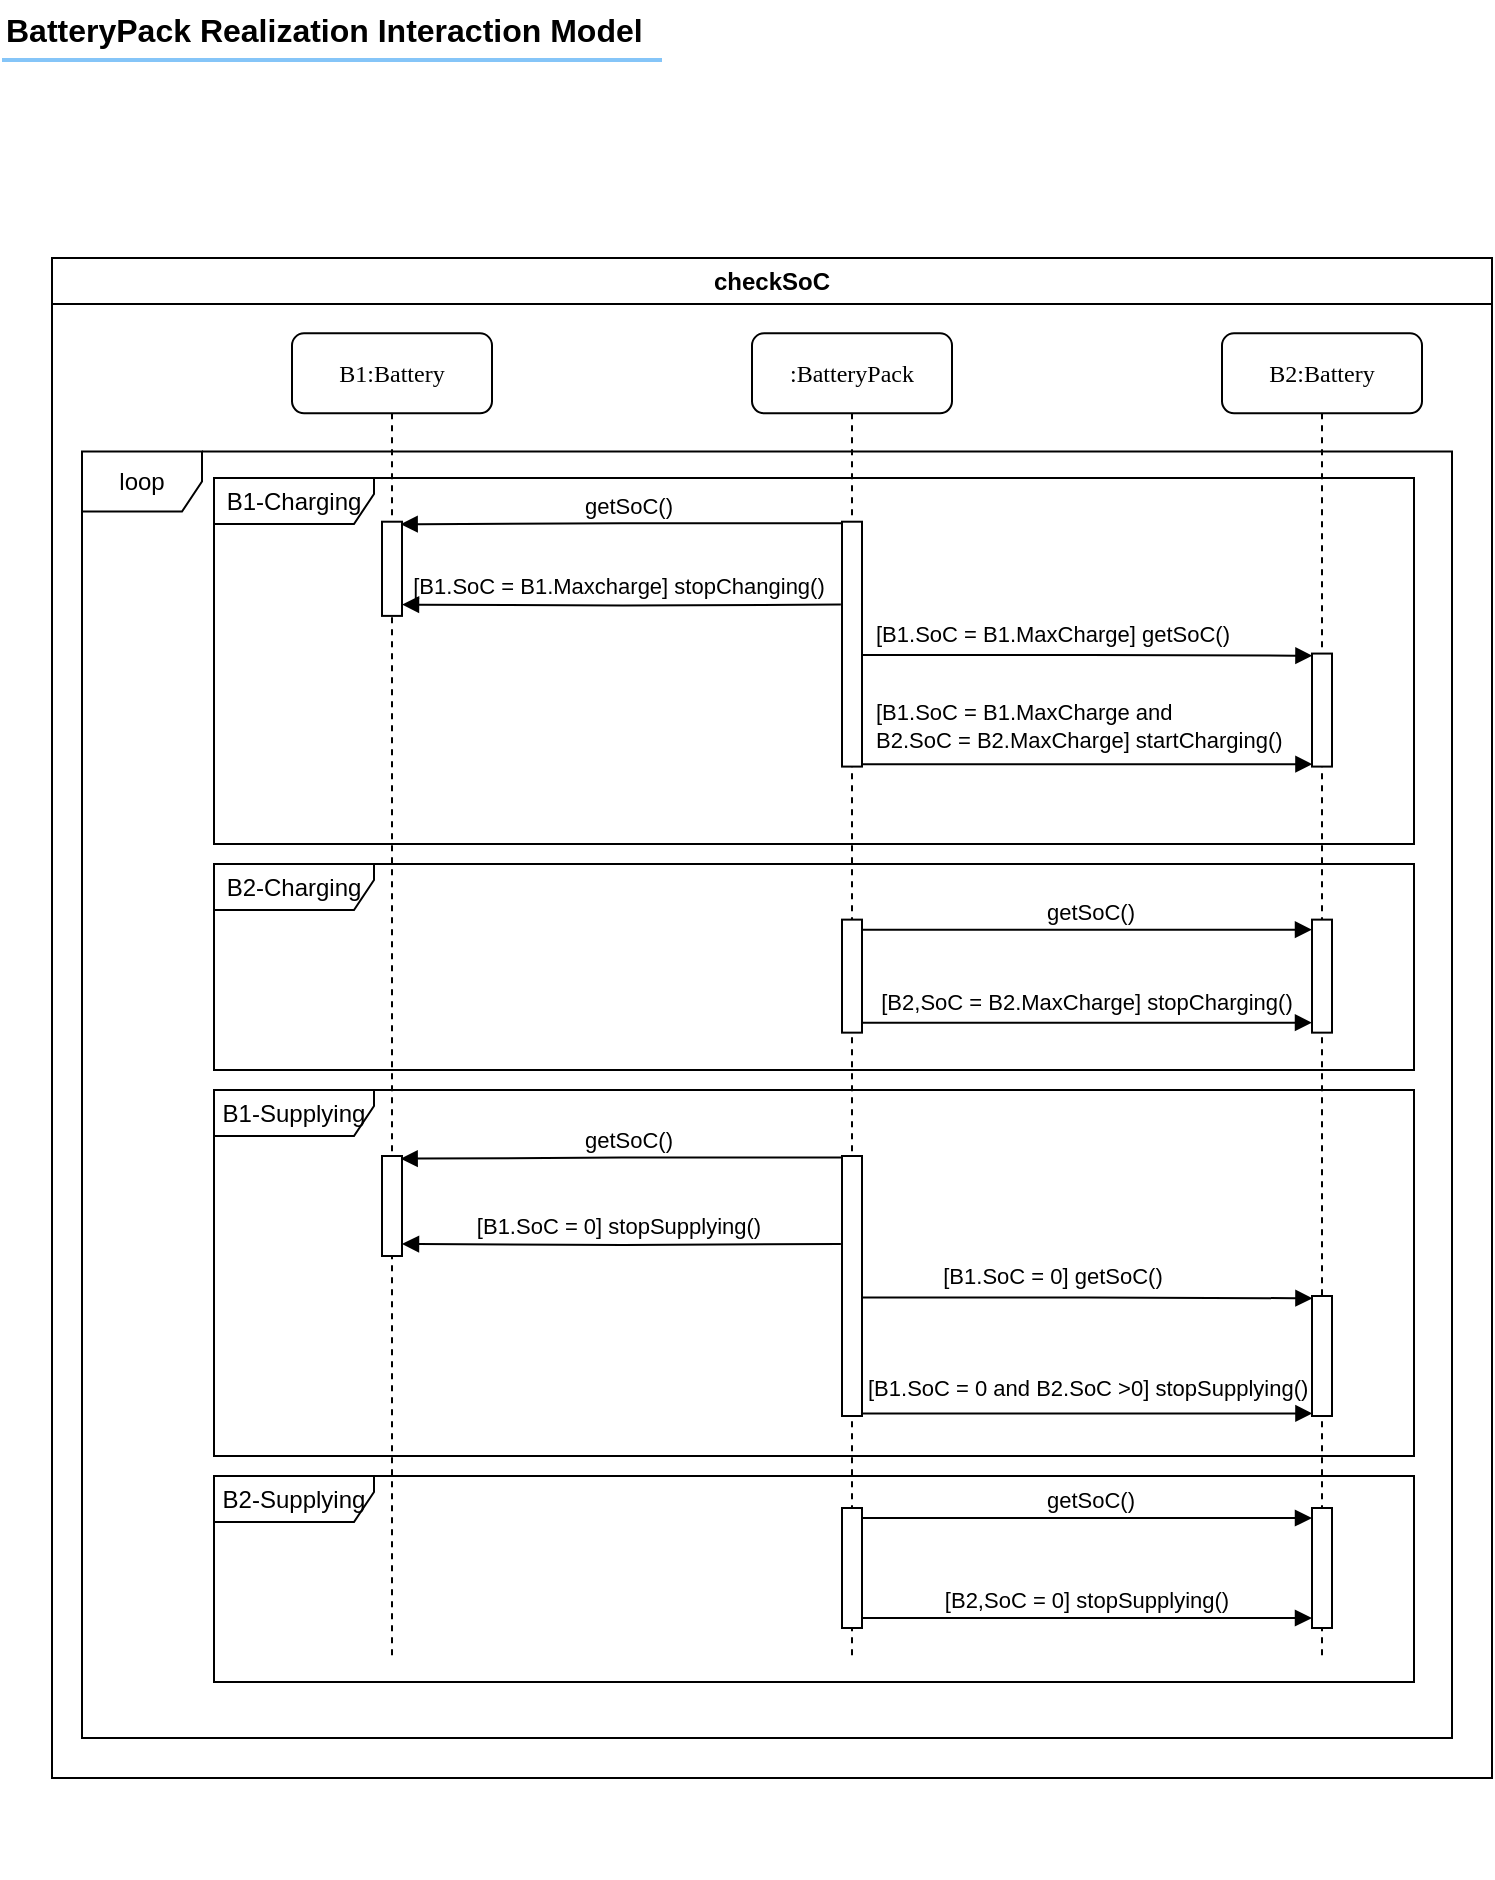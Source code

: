 <mxfile version="26.0.6">
  <diagram name="Page-1" id="OIZB1IzfGnqWNxISPh1V">
    <mxGraphModel dx="1289" dy="690" grid="1" gridSize="10" guides="1" tooltips="1" connect="1" arrows="1" fold="1" page="1" pageScale="1" pageWidth="850" pageHeight="1100" math="0" shadow="0">
      <root>
        <mxCell id="0" />
        <mxCell id="1" parent="0" />
        <mxCell id="MrhDUD2E3tZPDghcdG8x-24" value="" style="group" parent="1" vertex="1" connectable="0">
          <mxGeometry x="65" y="169" width="720" height="810" as="geometry" />
        </mxCell>
        <mxCell id="MrhDUD2E3tZPDghcdG8x-25" value=":BatteryPack" style="shape=umlLifeline;perimeter=lifelinePerimeter;whiteSpace=wrap;html=1;container=1;collapsible=0;recursiveResize=0;outlineConnect=0;rounded=1;shadow=0;comic=0;labelBackgroundColor=none;strokeWidth=1;fontFamily=Verdana;fontSize=12;align=center;" parent="MrhDUD2E3tZPDghcdG8x-24" vertex="1">
          <mxGeometry x="350" y="37.67" width="100" height="662.33" as="geometry" />
        </mxCell>
        <mxCell id="MrhDUD2E3tZPDghcdG8x-26" value="" style="html=1;points=[];perimeter=orthogonalPerimeter;rounded=0;shadow=0;comic=0;labelBackgroundColor=none;strokeWidth=1;fontFamily=Verdana;fontSize=12;align=center;" parent="MrhDUD2E3tZPDghcdG8x-25" vertex="1">
          <mxGeometry x="45" y="94.186" width="10" height="122.442" as="geometry" />
        </mxCell>
        <mxCell id="MrhDUD2E3tZPDghcdG8x-27" value="B1:Battery" style="shape=umlLifeline;perimeter=lifelinePerimeter;whiteSpace=wrap;html=1;container=1;collapsible=0;recursiveResize=0;outlineConnect=0;rounded=1;shadow=0;comic=0;labelBackgroundColor=none;strokeWidth=1;fontFamily=Verdana;fontSize=12;align=center;" parent="MrhDUD2E3tZPDghcdG8x-24" vertex="1">
          <mxGeometry x="120" y="37.67" width="100" height="662.33" as="geometry" />
        </mxCell>
        <mxCell id="MrhDUD2E3tZPDghcdG8x-28" value="" style="html=1;points=[];perimeter=orthogonalPerimeter;rounded=0;shadow=0;comic=0;labelBackgroundColor=none;strokeWidth=1;fontFamily=Verdana;fontSize=12;align=center;" parent="MrhDUD2E3tZPDghcdG8x-27" vertex="1">
          <mxGeometry x="45" y="94.186" width="10" height="47.093" as="geometry" />
        </mxCell>
        <mxCell id="MrhDUD2E3tZPDghcdG8x-29" value="B2:Battery" style="shape=umlLifeline;perimeter=lifelinePerimeter;whiteSpace=wrap;html=1;container=1;collapsible=0;recursiveResize=0;outlineConnect=0;rounded=1;shadow=0;comic=0;labelBackgroundColor=none;strokeWidth=1;fontFamily=Verdana;fontSize=12;align=center;" parent="MrhDUD2E3tZPDghcdG8x-24" vertex="1">
          <mxGeometry x="585" y="37.67" width="100" height="662.33" as="geometry" />
        </mxCell>
        <mxCell id="MrhDUD2E3tZPDghcdG8x-30" value="" style="html=1;points=[];perimeter=orthogonalPerimeter;rounded=0;shadow=0;comic=0;labelBackgroundColor=none;strokeWidth=1;fontFamily=Verdana;fontSize=12;align=center;" parent="MrhDUD2E3tZPDghcdG8x-29" vertex="1">
          <mxGeometry x="45" y="160.116" width="10" height="56.512" as="geometry" />
        </mxCell>
        <mxCell id="MrhDUD2E3tZPDghcdG8x-31" value="checkSoC" style="swimlane;whiteSpace=wrap;html=1;" parent="MrhDUD2E3tZPDghcdG8x-24" vertex="1">
          <mxGeometry width="720" height="760" as="geometry" />
        </mxCell>
        <mxCell id="MrhDUD2E3tZPDghcdG8x-32" value="loop" style="shape=umlFrame;whiteSpace=wrap;html=1;pointerEvents=0;" parent="MrhDUD2E3tZPDghcdG8x-31" vertex="1">
          <mxGeometry x="15" y="96.77" width="685" height="643.23" as="geometry" />
        </mxCell>
        <mxCell id="MrhDUD2E3tZPDghcdG8x-33" value="" style="html=1;points=[[0,0,0,0,5],[0,1,0,0,-5],[1,0,0,0,5],[1,1,0,0,-5]];perimeter=orthogonalPerimeter;outlineConnect=0;targetShapes=umlLifeline;portConstraint=eastwest;newEdgeStyle={&quot;curved&quot;:0,&quot;rounded&quot;:0};" parent="MrhDUD2E3tZPDghcdG8x-31" vertex="1">
          <mxGeometry x="395" y="330.814" width="10" height="56.512" as="geometry" />
        </mxCell>
        <mxCell id="MrhDUD2E3tZPDghcdG8x-34" value="" style="html=1;points=[[0,0,0,0,5],[0,1,0,0,-5],[1,0,0,0,5],[1,1,0,0,-5]];perimeter=orthogonalPerimeter;outlineConnect=0;targetShapes=umlLifeline;portConstraint=eastwest;newEdgeStyle={&quot;curved&quot;:0,&quot;rounded&quot;:0};" parent="MrhDUD2E3tZPDghcdG8x-31" vertex="1">
          <mxGeometry x="630" y="330.814" width="10" height="56.512" as="geometry" />
        </mxCell>
        <mxCell id="MrhDUD2E3tZPDghcdG8x-35" value="" style="endArrow=block;endFill=1;endSize=6;html=1;rounded=0;exitX=1;exitY=0;exitDx=0;exitDy=5;exitPerimeter=0;entryX=0;entryY=0;entryDx=0;entryDy=5;entryPerimeter=0;strokeColor=default;align=center;verticalAlign=middle;fontFamily=Helvetica;fontSize=11;fontColor=default;labelBackgroundColor=default;" parent="MrhDUD2E3tZPDghcdG8x-31" source="MrhDUD2E3tZPDghcdG8x-33" target="MrhDUD2E3tZPDghcdG8x-34" edge="1">
          <mxGeometry width="160" relative="1" as="geometry">
            <mxPoint x="410" y="359.07" as="sourcePoint" />
            <mxPoint x="570" y="359.07" as="targetPoint" />
          </mxGeometry>
        </mxCell>
        <mxCell id="MrhDUD2E3tZPDghcdG8x-36" value="getSoC()" style="edgeLabel;html=1;align=center;verticalAlign=middle;resizable=0;points=[];labelBackgroundColor=none;" parent="MrhDUD2E3tZPDghcdG8x-35" vertex="1" connectable="0">
          <mxGeometry x="0.012" y="1" relative="1" as="geometry">
            <mxPoint y="-8" as="offset" />
          </mxGeometry>
        </mxCell>
        <mxCell id="MrhDUD2E3tZPDghcdG8x-37" value="" style="endArrow=block;endFill=1;endSize=6;html=1;rounded=0;exitX=1;exitY=1;exitDx=0;exitDy=-5;exitPerimeter=0;entryX=0;entryY=1;entryDx=0;entryDy=-5;entryPerimeter=0;strokeColor=default;align=center;verticalAlign=middle;fontFamily=Helvetica;fontSize=11;fontColor=default;labelBackgroundColor=default;" parent="MrhDUD2E3tZPDghcdG8x-31" source="MrhDUD2E3tZPDghcdG8x-33" target="MrhDUD2E3tZPDghcdG8x-34" edge="1">
          <mxGeometry width="160" relative="1" as="geometry">
            <mxPoint x="410" y="377.907" as="sourcePoint" />
            <mxPoint x="570" y="377.907" as="targetPoint" />
          </mxGeometry>
        </mxCell>
        <mxCell id="MrhDUD2E3tZPDghcdG8x-38" value="[B2,SoC = B2.MaxCharge] stopCharging()" style="edgeLabel;html=1;align=center;verticalAlign=middle;resizable=0;points=[];labelBackgroundColor=none;" parent="MrhDUD2E3tZPDghcdG8x-37" vertex="1" connectable="0">
          <mxGeometry x="-0.007" relative="1" as="geometry">
            <mxPoint y="-11" as="offset" />
          </mxGeometry>
        </mxCell>
        <mxCell id="MrhDUD2E3tZPDghcdG8x-50" value="B1-Charging" style="shape=umlFrame;whiteSpace=wrap;html=1;pointerEvents=0;width=80;height=23;" parent="MrhDUD2E3tZPDghcdG8x-31" vertex="1">
          <mxGeometry x="81" y="110.0" width="600" height="183" as="geometry" />
        </mxCell>
        <mxCell id="MrhDUD2E3tZPDghcdG8x-75" value="B2-Charging" style="shape=umlFrame;whiteSpace=wrap;html=1;pointerEvents=0;width=80;height=23;" parent="MrhDUD2E3tZPDghcdG8x-31" vertex="1">
          <mxGeometry x="81" y="303" width="600" height="103" as="geometry" />
        </mxCell>
        <mxCell id="MrhDUD2E3tZPDghcdG8x-115" value="B1-Supplying" style="shape=umlFrame;whiteSpace=wrap;html=1;pointerEvents=0;width=80;height=23;" parent="MrhDUD2E3tZPDghcdG8x-31" vertex="1">
          <mxGeometry x="81" y="416" width="600" height="183" as="geometry" />
        </mxCell>
        <mxCell id="MrhDUD2E3tZPDghcdG8x-130" style="edgeStyle=orthogonalEdgeStyle;rounded=0;orthogonalLoop=1;jettySize=auto;html=1;entryX=0.933;entryY=0.027;entryDx=0;entryDy=0;entryPerimeter=0;exitX=-0.041;exitY=0.006;exitDx=0;exitDy=0;exitPerimeter=0;endArrow=block;endFill=1;" parent="MrhDUD2E3tZPDghcdG8x-31" source="MrhDUD2E3tZPDghcdG8x-127" target="MrhDUD2E3tZPDghcdG8x-128" edge="1">
          <mxGeometry relative="1" as="geometry">
            <Array as="points">
              <mxPoint x="285" y="450" />
            </Array>
          </mxGeometry>
        </mxCell>
        <mxCell id="MrhDUD2E3tZPDghcdG8x-131" value="getSoC()" style="edgeLabel;html=1;align=center;verticalAlign=middle;resizable=0;points=[];labelBackgroundColor=none;" parent="MrhDUD2E3tZPDghcdG8x-130" vertex="1" connectable="0">
          <mxGeometry x="-0.023" relative="1" as="geometry">
            <mxPoint x="1" y="-9" as="offset" />
          </mxGeometry>
        </mxCell>
        <mxCell id="MrhDUD2E3tZPDghcdG8x-132" style="edgeStyle=orthogonalEdgeStyle;rounded=0;orthogonalLoop=1;jettySize=auto;html=1;entryX=-0.056;entryY=0.338;entryDx=0;entryDy=0;entryPerimeter=0;endArrow=none;endFill=0;startArrow=block;startFill=1;" parent="MrhDUD2E3tZPDghcdG8x-31" target="MrhDUD2E3tZPDghcdG8x-127" edge="1">
          <mxGeometry relative="1" as="geometry">
            <mxPoint x="175" y="493" as="sourcePoint" />
            <Array as="points" />
          </mxGeometry>
        </mxCell>
        <mxCell id="MrhDUD2E3tZPDghcdG8x-133" value="[B1.SoC = 0] stopSupplying()" style="edgeLabel;html=1;align=center;verticalAlign=middle;resizable=0;points=[];labelBackgroundColor=none;" parent="MrhDUD2E3tZPDghcdG8x-132" vertex="1" connectable="0">
          <mxGeometry x="-0.021" relative="1" as="geometry">
            <mxPoint y="-10" as="offset" />
          </mxGeometry>
        </mxCell>
        <mxCell id="MrhDUD2E3tZPDghcdG8x-134" style="edgeStyle=orthogonalEdgeStyle;rounded=0;orthogonalLoop=1;jettySize=auto;html=1;entryX=0.022;entryY=0.019;entryDx=0;entryDy=0;entryPerimeter=0;exitX=0.996;exitY=0.544;exitDx=0;exitDy=0;exitPerimeter=0;endArrow=block;endFill=1;" parent="MrhDUD2E3tZPDghcdG8x-31" source="MrhDUD2E3tZPDghcdG8x-127" target="MrhDUD2E3tZPDghcdG8x-129" edge="1">
          <mxGeometry relative="1" as="geometry" />
        </mxCell>
        <mxCell id="MrhDUD2E3tZPDghcdG8x-135" value="[B1.SoC = 0] getSoC()" style="edgeLabel;html=1;align=center;verticalAlign=middle;resizable=0;points=[];labelBackgroundColor=none;" parent="MrhDUD2E3tZPDghcdG8x-134" vertex="1" connectable="0">
          <mxGeometry x="0.011" y="1" relative="1" as="geometry">
            <mxPoint x="-19" y="-10" as="offset" />
          </mxGeometry>
        </mxCell>
        <mxCell id="MrhDUD2E3tZPDghcdG8x-136" style="edgeStyle=orthogonalEdgeStyle;rounded=0;orthogonalLoop=1;jettySize=auto;html=1;entryX=0.022;entryY=0.979;entryDx=0;entryDy=0;entryPerimeter=0;endArrow=block;endFill=1;" parent="MrhDUD2E3tZPDghcdG8x-31" source="MrhDUD2E3tZPDghcdG8x-127" target="MrhDUD2E3tZPDghcdG8x-129" edge="1">
          <mxGeometry relative="1" as="geometry">
            <Array as="points">
              <mxPoint x="518" y="578" />
            </Array>
          </mxGeometry>
        </mxCell>
        <mxCell id="MrhDUD2E3tZPDghcdG8x-137" value="[B1.SoC = 0 and&amp;nbsp;&lt;span style=&quot;background-color: transparent; color: light-dark(rgb(0, 0, 0), rgb(255, 255, 255));&quot;&gt;B2.SoC &amp;gt;0]&amp;nbsp;&lt;/span&gt;&lt;span style=&quot;text-align: center;&quot;&gt;stopSupplying&lt;/span&gt;&lt;span style=&quot;background-color: transparent; color: light-dark(rgb(0, 0, 0), rgb(255, 255, 255));&quot;&gt;()&lt;/span&gt;" style="edgeLabel;html=1;align=left;verticalAlign=middle;resizable=0;points=[];labelBackgroundColor=none;" parent="MrhDUD2E3tZPDghcdG8x-136" vertex="1" connectable="0">
          <mxGeometry x="0.025" y="1" relative="1" as="geometry">
            <mxPoint x="-115" y="-12" as="offset" />
          </mxGeometry>
        </mxCell>
        <mxCell id="MrhDUD2E3tZPDghcdG8x-127" value="" style="html=1;points=[];perimeter=orthogonalPerimeter;rounded=0;shadow=0;comic=0;labelBackgroundColor=none;strokeWidth=1;fontFamily=Verdana;fontSize=12;align=center;" parent="MrhDUD2E3tZPDghcdG8x-31" vertex="1">
          <mxGeometry x="395" y="449" width="10" height="130" as="geometry" />
        </mxCell>
        <mxCell id="MrhDUD2E3tZPDghcdG8x-128" value="" style="html=1;points=[];perimeter=orthogonalPerimeter;rounded=0;shadow=0;comic=0;labelBackgroundColor=none;strokeWidth=1;fontFamily=Verdana;fontSize=12;align=center;" parent="MrhDUD2E3tZPDghcdG8x-31" vertex="1">
          <mxGeometry x="165" y="449" width="10" height="50" as="geometry" />
        </mxCell>
        <mxCell id="MrhDUD2E3tZPDghcdG8x-129" value="" style="html=1;points=[];perimeter=orthogonalPerimeter;rounded=0;shadow=0;comic=0;labelBackgroundColor=none;strokeWidth=1;fontFamily=Verdana;fontSize=12;align=center;" parent="MrhDUD2E3tZPDghcdG8x-31" vertex="1">
          <mxGeometry x="630" y="519" width="10" height="60" as="geometry" />
        </mxCell>
        <mxCell id="MrhDUD2E3tZPDghcdG8x-139" value="B2-Supplying" style="shape=umlFrame;whiteSpace=wrap;html=1;pointerEvents=0;width=80;height=23;" parent="MrhDUD2E3tZPDghcdG8x-31" vertex="1">
          <mxGeometry x="81" y="609" width="600" height="103" as="geometry" />
        </mxCell>
        <mxCell id="MrhDUD2E3tZPDghcdG8x-146" value="" style="html=1;points=[[0,0,0,0,5],[0,1,0,0,-5],[1,0,0,0,5],[1,1,0,0,-5]];perimeter=orthogonalPerimeter;outlineConnect=0;targetShapes=umlLifeline;portConstraint=eastwest;newEdgeStyle={&quot;curved&quot;:0,&quot;rounded&quot;:0};" parent="MrhDUD2E3tZPDghcdG8x-31" vertex="1">
          <mxGeometry x="395" y="625" width="10" height="60" as="geometry" />
        </mxCell>
        <mxCell id="MrhDUD2E3tZPDghcdG8x-147" value="" style="html=1;points=[[0,0,0,0,5],[0,1,0,0,-5],[1,0,0,0,5],[1,1,0,0,-5]];perimeter=orthogonalPerimeter;outlineConnect=0;targetShapes=umlLifeline;portConstraint=eastwest;newEdgeStyle={&quot;curved&quot;:0,&quot;rounded&quot;:0};" parent="MrhDUD2E3tZPDghcdG8x-31" vertex="1">
          <mxGeometry x="630" y="625" width="10" height="60" as="geometry" />
        </mxCell>
        <mxCell id="MrhDUD2E3tZPDghcdG8x-148" value="" style="endArrow=block;endFill=1;endSize=6;html=1;rounded=0;exitX=1;exitY=0;exitDx=0;exitDy=5;exitPerimeter=0;entryX=0;entryY=0;entryDx=0;entryDy=5;entryPerimeter=0;strokeColor=default;align=center;verticalAlign=middle;fontFamily=Helvetica;fontSize=11;fontColor=default;labelBackgroundColor=default;" parent="MrhDUD2E3tZPDghcdG8x-31" source="MrhDUD2E3tZPDghcdG8x-146" target="MrhDUD2E3tZPDghcdG8x-147" edge="1">
          <mxGeometry width="160" relative="1" as="geometry">
            <mxPoint x="410" y="655" as="sourcePoint" />
            <mxPoint x="570" y="655" as="targetPoint" />
          </mxGeometry>
        </mxCell>
        <mxCell id="MrhDUD2E3tZPDghcdG8x-149" value="getSoC()" style="edgeLabel;html=1;align=center;verticalAlign=middle;resizable=0;points=[];labelBackgroundColor=none;" parent="MrhDUD2E3tZPDghcdG8x-148" vertex="1" connectable="0">
          <mxGeometry x="0.012" y="1" relative="1" as="geometry">
            <mxPoint y="-8" as="offset" />
          </mxGeometry>
        </mxCell>
        <mxCell id="MrhDUD2E3tZPDghcdG8x-150" value="" style="endArrow=block;endFill=1;endSize=6;html=1;rounded=0;exitX=1;exitY=1;exitDx=0;exitDy=-5;exitPerimeter=0;entryX=0;entryY=1;entryDx=0;entryDy=-5;entryPerimeter=0;strokeColor=default;align=center;verticalAlign=middle;fontFamily=Helvetica;fontSize=11;fontColor=default;labelBackgroundColor=default;" parent="MrhDUD2E3tZPDghcdG8x-31" source="MrhDUD2E3tZPDghcdG8x-146" target="MrhDUD2E3tZPDghcdG8x-147" edge="1">
          <mxGeometry width="160" relative="1" as="geometry">
            <mxPoint x="410" y="675" as="sourcePoint" />
            <mxPoint x="570" y="675" as="targetPoint" />
          </mxGeometry>
        </mxCell>
        <mxCell id="MrhDUD2E3tZPDghcdG8x-151" value="[B2,SoC = 0] stopSupplying()" style="edgeLabel;html=1;align=center;verticalAlign=middle;resizable=0;points=[];labelBackgroundColor=none;" parent="MrhDUD2E3tZPDghcdG8x-150" vertex="1" connectable="0">
          <mxGeometry x="-0.007" relative="1" as="geometry">
            <mxPoint y="-9" as="offset" />
          </mxGeometry>
        </mxCell>
        <mxCell id="MrhDUD2E3tZPDghcdG8x-39" style="edgeStyle=orthogonalEdgeStyle;rounded=0;orthogonalLoop=1;jettySize=auto;html=1;entryX=0.933;entryY=0.027;entryDx=0;entryDy=0;entryPerimeter=0;exitX=-0.041;exitY=0.006;exitDx=0;exitDy=0;exitPerimeter=0;endArrow=block;endFill=1;" parent="MrhDUD2E3tZPDghcdG8x-24" source="MrhDUD2E3tZPDghcdG8x-26" target="MrhDUD2E3tZPDghcdG8x-28" edge="1">
          <mxGeometry relative="1" as="geometry">
            <Array as="points">
              <mxPoint x="285" y="132.802" />
            </Array>
          </mxGeometry>
        </mxCell>
        <mxCell id="MrhDUD2E3tZPDghcdG8x-40" value="getSoC()" style="edgeLabel;html=1;align=center;verticalAlign=middle;resizable=0;points=[];labelBackgroundColor=none;" parent="MrhDUD2E3tZPDghcdG8x-39" vertex="1" connectable="0">
          <mxGeometry x="-0.023" relative="1" as="geometry">
            <mxPoint x="1" y="-9" as="offset" />
          </mxGeometry>
        </mxCell>
        <mxCell id="MrhDUD2E3tZPDghcdG8x-41" style="edgeStyle=orthogonalEdgeStyle;rounded=0;orthogonalLoop=1;jettySize=auto;html=1;entryX=-0.056;entryY=0.338;entryDx=0;entryDy=0;entryPerimeter=0;endArrow=none;endFill=0;startArrow=block;startFill=1;" parent="MrhDUD2E3tZPDghcdG8x-24" target="MrhDUD2E3tZPDghcdG8x-26" edge="1">
          <mxGeometry relative="1" as="geometry">
            <mxPoint x="175" y="173.302" as="sourcePoint" />
            <Array as="points" />
          </mxGeometry>
        </mxCell>
        <mxCell id="MrhDUD2E3tZPDghcdG8x-42" value="[B1.SoC = B1.Maxcharge] stopChanging()" style="edgeLabel;html=1;align=center;verticalAlign=middle;resizable=0;points=[];labelBackgroundColor=none;" parent="MrhDUD2E3tZPDghcdG8x-41" vertex="1" connectable="0">
          <mxGeometry x="-0.021" relative="1" as="geometry">
            <mxPoint y="-10" as="offset" />
          </mxGeometry>
        </mxCell>
        <mxCell id="MrhDUD2E3tZPDghcdG8x-43" style="edgeStyle=orthogonalEdgeStyle;rounded=0;orthogonalLoop=1;jettySize=auto;html=1;entryX=0.022;entryY=0.019;entryDx=0;entryDy=0;entryPerimeter=0;exitX=0.996;exitY=0.544;exitDx=0;exitDy=0;exitPerimeter=0;endArrow=block;endFill=1;" parent="MrhDUD2E3tZPDghcdG8x-24" source="MrhDUD2E3tZPDghcdG8x-26" target="MrhDUD2E3tZPDghcdG8x-30" edge="1">
          <mxGeometry relative="1" as="geometry" />
        </mxCell>
        <mxCell id="MrhDUD2E3tZPDghcdG8x-44" value="[B1.SoC = B1.MaxCharge] getSoC()" style="edgeLabel;html=1;align=center;verticalAlign=middle;resizable=0;points=[];labelBackgroundColor=none;" parent="MrhDUD2E3tZPDghcdG8x-43" vertex="1" connectable="0">
          <mxGeometry x="0.011" y="1" relative="1" as="geometry">
            <mxPoint x="-19" y="-10" as="offset" />
          </mxGeometry>
        </mxCell>
        <mxCell id="MrhDUD2E3tZPDghcdG8x-45" style="edgeStyle=orthogonalEdgeStyle;rounded=0;orthogonalLoop=1;jettySize=auto;html=1;entryX=0.022;entryY=0.979;entryDx=0;entryDy=0;entryPerimeter=0;endArrow=block;endFill=1;" parent="MrhDUD2E3tZPDghcdG8x-24" source="MrhDUD2E3tZPDghcdG8x-26" target="MrhDUD2E3tZPDghcdG8x-30" edge="1">
          <mxGeometry relative="1" as="geometry">
            <Array as="points">
              <mxPoint x="518" y="253.36" />
            </Array>
          </mxGeometry>
        </mxCell>
        <mxCell id="MrhDUD2E3tZPDghcdG8x-46" value="[B1.SoC = B1.MaxCharge and&lt;div&gt;B2.SoC = B2.MaxCharge] startCharging()&lt;/div&gt;" style="edgeLabel;html=1;align=left;verticalAlign=middle;resizable=0;points=[];labelBackgroundColor=none;" parent="MrhDUD2E3tZPDghcdG8x-45" vertex="1" connectable="0">
          <mxGeometry x="0.025" y="1" relative="1" as="geometry">
            <mxPoint x="-111" y="-18" as="offset" />
          </mxGeometry>
        </mxCell>
        <mxCell id="MrhDUD2E3tZPDghcdG8x-47" value="&lt;b&gt;BatteryPack Realization Interaction Model&lt;/b&gt;" style="text;fontSize=16;verticalAlign=middle;strokeColor=none;fillColor=none;whiteSpace=wrap;html=1;" parent="1" vertex="1">
          <mxGeometry x="40" y="40" width="388" height="30" as="geometry" />
        </mxCell>
        <mxCell id="MrhDUD2E3tZPDghcdG8x-48" value="" style="dashed=0;shape=line;strokeWidth=2;noLabel=1;strokeColor=#0C8CF2;opacity=50;" parent="1" vertex="1">
          <mxGeometry x="40" y="65" width="330" height="10" as="geometry" />
        </mxCell>
      </root>
    </mxGraphModel>
  </diagram>
</mxfile>
